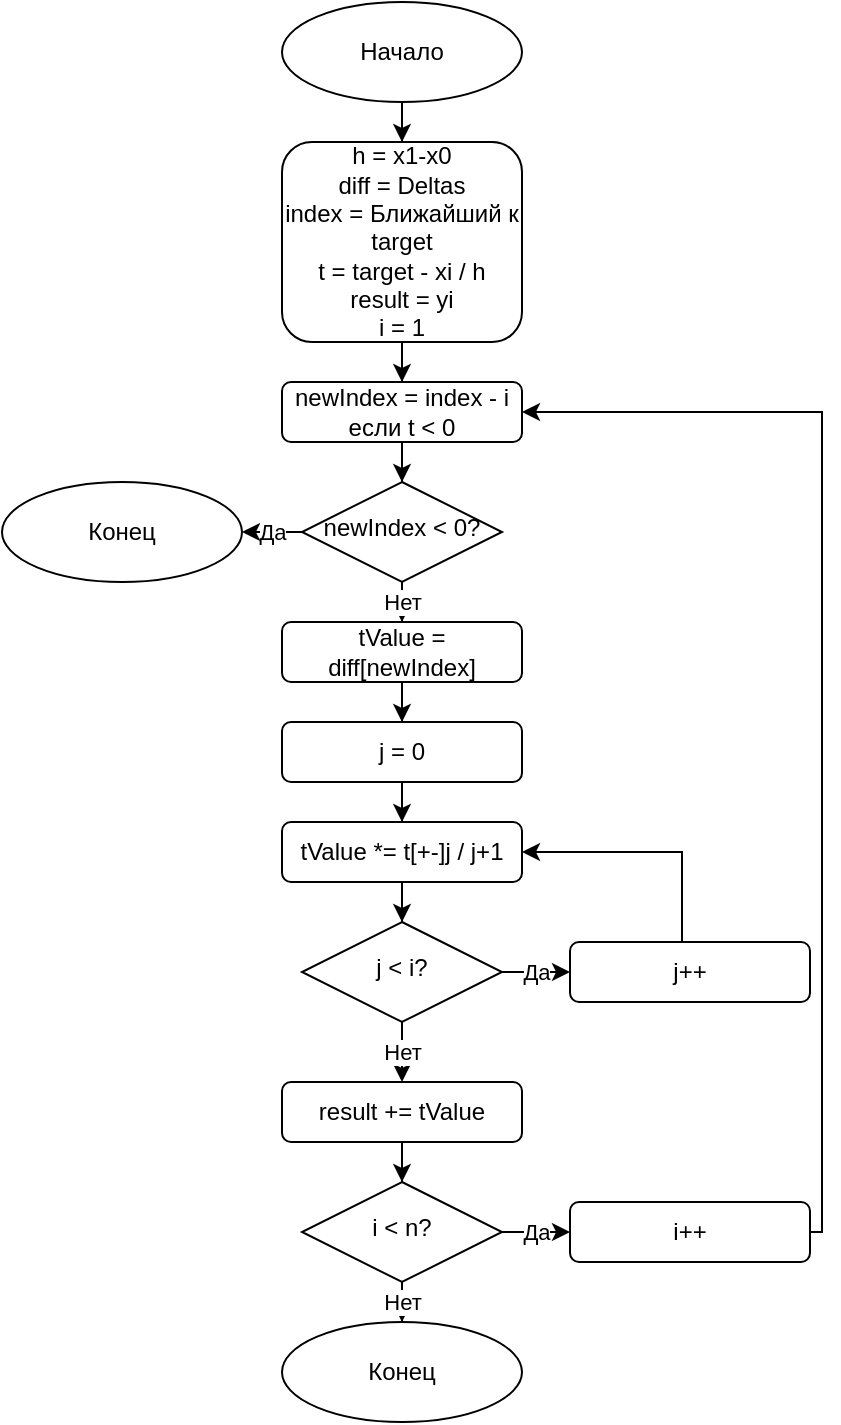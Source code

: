 <mxfile version="24.0.4" type="device">
  <diagram id="C5RBs43oDa-KdzZeNtuy" name="Page-1">
    <mxGraphModel dx="819" dy="505" grid="1" gridSize="10" guides="1" tooltips="1" connect="1" arrows="1" fold="1" page="1" pageScale="1" pageWidth="827" pageHeight="1169" math="0" shadow="0">
      <root>
        <mxCell id="WIyWlLk6GJQsqaUBKTNV-0" />
        <mxCell id="WIyWlLk6GJQsqaUBKTNV-1" parent="WIyWlLk6GJQsqaUBKTNV-0" />
        <mxCell id="u7wEtXLEIsoXLm5_NyUz-38" value="Да" style="edgeStyle=orthogonalEdgeStyle;rounded=0;orthogonalLoop=1;jettySize=auto;html=1;entryX=0;entryY=0.5;entryDx=0;entryDy=0;" edge="1" parent="WIyWlLk6GJQsqaUBKTNV-1" source="WIyWlLk6GJQsqaUBKTNV-6" target="u7wEtXLEIsoXLm5_NyUz-37">
          <mxGeometry relative="1" as="geometry" />
        </mxCell>
        <mxCell id="u7wEtXLEIsoXLm5_NyUz-41" value="Нет" style="edgeStyle=orthogonalEdgeStyle;rounded=0;orthogonalLoop=1;jettySize=auto;html=1;entryX=0.5;entryY=0;entryDx=0;entryDy=0;" edge="1" parent="WIyWlLk6GJQsqaUBKTNV-1" source="WIyWlLk6GJQsqaUBKTNV-6" target="u7wEtXLEIsoXLm5_NyUz-40">
          <mxGeometry relative="1" as="geometry" />
        </mxCell>
        <mxCell id="WIyWlLk6GJQsqaUBKTNV-6" value="j &amp;lt; i?" style="rhombus;whiteSpace=wrap;html=1;shadow=0;fontFamily=Helvetica;fontSize=12;align=center;strokeWidth=1;spacing=6;spacingTop=-4;" parent="WIyWlLk6GJQsqaUBKTNV-1" vertex="1">
          <mxGeometry x="160" y="490" width="100" height="50" as="geometry" />
        </mxCell>
        <mxCell id="u7wEtXLEIsoXLm5_NyUz-54" style="edgeStyle=orthogonalEdgeStyle;rounded=0;orthogonalLoop=1;jettySize=auto;html=1;entryX=0.5;entryY=0;entryDx=0;entryDy=0;" edge="1" parent="WIyWlLk6GJQsqaUBKTNV-1" source="u7wEtXLEIsoXLm5_NyUz-0" target="u7wEtXLEIsoXLm5_NyUz-50">
          <mxGeometry relative="1" as="geometry" />
        </mxCell>
        <mxCell id="u7wEtXLEIsoXLm5_NyUz-0" value="Начало" style="ellipse;whiteSpace=wrap;html=1;" vertex="1" parent="WIyWlLk6GJQsqaUBKTNV-1">
          <mxGeometry x="150" y="30" width="120" height="50" as="geometry" />
        </mxCell>
        <mxCell id="u7wEtXLEIsoXLm5_NyUz-32" style="edgeStyle=orthogonalEdgeStyle;rounded=0;orthogonalLoop=1;jettySize=auto;html=1;entryX=0.5;entryY=0;entryDx=0;entryDy=0;" edge="1" parent="WIyWlLk6GJQsqaUBKTNV-1" source="u7wEtXLEIsoXLm5_NyUz-29" target="u7wEtXLEIsoXLm5_NyUz-30">
          <mxGeometry relative="1" as="geometry" />
        </mxCell>
        <mxCell id="u7wEtXLEIsoXLm5_NyUz-29" value="tValue = diff[newIndex]" style="rounded=1;whiteSpace=wrap;html=1;" vertex="1" parent="WIyWlLk6GJQsqaUBKTNV-1">
          <mxGeometry x="150" y="340" width="120" height="30" as="geometry" />
        </mxCell>
        <mxCell id="u7wEtXLEIsoXLm5_NyUz-34" style="edgeStyle=orthogonalEdgeStyle;rounded=0;orthogonalLoop=1;jettySize=auto;html=1;entryX=0.5;entryY=0;entryDx=0;entryDy=0;" edge="1" parent="WIyWlLk6GJQsqaUBKTNV-1" source="u7wEtXLEIsoXLm5_NyUz-30" target="u7wEtXLEIsoXLm5_NyUz-33">
          <mxGeometry relative="1" as="geometry" />
        </mxCell>
        <mxCell id="u7wEtXLEIsoXLm5_NyUz-30" value="j = 0" style="rounded=1;whiteSpace=wrap;html=1;" vertex="1" parent="WIyWlLk6GJQsqaUBKTNV-1">
          <mxGeometry x="150" y="390" width="120" height="30" as="geometry" />
        </mxCell>
        <mxCell id="u7wEtXLEIsoXLm5_NyUz-36" style="edgeStyle=orthogonalEdgeStyle;rounded=0;orthogonalLoop=1;jettySize=auto;html=1;entryX=0.5;entryY=0;entryDx=0;entryDy=0;" edge="1" parent="WIyWlLk6GJQsqaUBKTNV-1" source="u7wEtXLEIsoXLm5_NyUz-33" target="WIyWlLk6GJQsqaUBKTNV-6">
          <mxGeometry relative="1" as="geometry" />
        </mxCell>
        <mxCell id="u7wEtXLEIsoXLm5_NyUz-33" value="tValue *= t[+-]j / j+1" style="rounded=1;whiteSpace=wrap;html=1;" vertex="1" parent="WIyWlLk6GJQsqaUBKTNV-1">
          <mxGeometry x="150" y="440" width="120" height="30" as="geometry" />
        </mxCell>
        <mxCell id="u7wEtXLEIsoXLm5_NyUz-39" style="edgeStyle=orthogonalEdgeStyle;rounded=0;orthogonalLoop=1;jettySize=auto;html=1;entryX=1;entryY=0.5;entryDx=0;entryDy=0;" edge="1" parent="WIyWlLk6GJQsqaUBKTNV-1" source="u7wEtXLEIsoXLm5_NyUz-37" target="u7wEtXLEIsoXLm5_NyUz-33">
          <mxGeometry relative="1" as="geometry">
            <Array as="points">
              <mxPoint x="350" y="455" />
            </Array>
          </mxGeometry>
        </mxCell>
        <mxCell id="u7wEtXLEIsoXLm5_NyUz-37" value="j++" style="rounded=1;whiteSpace=wrap;html=1;" vertex="1" parent="WIyWlLk6GJQsqaUBKTNV-1">
          <mxGeometry x="294" y="500" width="120" height="30" as="geometry" />
        </mxCell>
        <mxCell id="u7wEtXLEIsoXLm5_NyUz-45" style="edgeStyle=orthogonalEdgeStyle;rounded=0;orthogonalLoop=1;jettySize=auto;html=1;entryX=0.5;entryY=0;entryDx=0;entryDy=0;" edge="1" parent="WIyWlLk6GJQsqaUBKTNV-1" source="u7wEtXLEIsoXLm5_NyUz-40" target="u7wEtXLEIsoXLm5_NyUz-42">
          <mxGeometry relative="1" as="geometry" />
        </mxCell>
        <mxCell id="u7wEtXLEIsoXLm5_NyUz-40" value="result += tValue" style="rounded=1;whiteSpace=wrap;html=1;" vertex="1" parent="WIyWlLk6GJQsqaUBKTNV-1">
          <mxGeometry x="150" y="570" width="120" height="30" as="geometry" />
        </mxCell>
        <mxCell id="u7wEtXLEIsoXLm5_NyUz-46" value="Да" style="edgeStyle=orthogonalEdgeStyle;rounded=0;orthogonalLoop=1;jettySize=auto;html=1;entryX=0;entryY=0.5;entryDx=0;entryDy=0;" edge="1" parent="WIyWlLk6GJQsqaUBKTNV-1" source="u7wEtXLEIsoXLm5_NyUz-42" target="u7wEtXLEIsoXLm5_NyUz-43">
          <mxGeometry relative="1" as="geometry" />
        </mxCell>
        <mxCell id="u7wEtXLEIsoXLm5_NyUz-49" value="Нет" style="edgeStyle=orthogonalEdgeStyle;rounded=0;orthogonalLoop=1;jettySize=auto;html=1;entryX=0.5;entryY=0;entryDx=0;entryDy=0;" edge="1" parent="WIyWlLk6GJQsqaUBKTNV-1" source="u7wEtXLEIsoXLm5_NyUz-42" target="u7wEtXLEIsoXLm5_NyUz-48">
          <mxGeometry relative="1" as="geometry" />
        </mxCell>
        <mxCell id="u7wEtXLEIsoXLm5_NyUz-42" value="i &amp;lt; n?" style="rhombus;whiteSpace=wrap;html=1;shadow=0;fontFamily=Helvetica;fontSize=12;align=center;strokeWidth=1;spacing=6;spacingTop=-4;" vertex="1" parent="WIyWlLk6GJQsqaUBKTNV-1">
          <mxGeometry x="160" y="620" width="100" height="50" as="geometry" />
        </mxCell>
        <mxCell id="u7wEtXLEIsoXLm5_NyUz-60" style="edgeStyle=orthogonalEdgeStyle;rounded=0;orthogonalLoop=1;jettySize=auto;html=1;entryX=1;entryY=0.5;entryDx=0;entryDy=0;" edge="1" parent="WIyWlLk6GJQsqaUBKTNV-1" source="u7wEtXLEIsoXLm5_NyUz-43" target="u7wEtXLEIsoXLm5_NyUz-52">
          <mxGeometry relative="1" as="geometry">
            <Array as="points">
              <mxPoint x="420" y="645" />
              <mxPoint x="420" y="235" />
            </Array>
          </mxGeometry>
        </mxCell>
        <mxCell id="u7wEtXLEIsoXLm5_NyUz-43" value="i++" style="rounded=1;whiteSpace=wrap;html=1;" vertex="1" parent="WIyWlLk6GJQsqaUBKTNV-1">
          <mxGeometry x="294" y="630" width="120" height="30" as="geometry" />
        </mxCell>
        <mxCell id="u7wEtXLEIsoXLm5_NyUz-48" value="Конец" style="ellipse;whiteSpace=wrap;html=1;" vertex="1" parent="WIyWlLk6GJQsqaUBKTNV-1">
          <mxGeometry x="150" y="690" width="120" height="50" as="geometry" />
        </mxCell>
        <mxCell id="u7wEtXLEIsoXLm5_NyUz-55" style="edgeStyle=orthogonalEdgeStyle;rounded=0;orthogonalLoop=1;jettySize=auto;html=1;entryX=0.5;entryY=0;entryDx=0;entryDy=0;" edge="1" parent="WIyWlLk6GJQsqaUBKTNV-1" source="u7wEtXLEIsoXLm5_NyUz-50" target="u7wEtXLEIsoXLm5_NyUz-52">
          <mxGeometry relative="1" as="geometry" />
        </mxCell>
        <mxCell id="u7wEtXLEIsoXLm5_NyUz-50" value="h = x1-x0&lt;div&gt;diff = Deltas&lt;/div&gt;&lt;div&gt;index = Ближайший к target&lt;/div&gt;&lt;div&gt;t = target - xi / h&lt;/div&gt;&lt;div&gt;result = yi&lt;/div&gt;&lt;div&gt;i = 1&lt;/div&gt;" style="rounded=1;whiteSpace=wrap;html=1;" vertex="1" parent="WIyWlLk6GJQsqaUBKTNV-1">
          <mxGeometry x="150" y="100" width="120" height="100" as="geometry" />
        </mxCell>
        <mxCell id="u7wEtXLEIsoXLm5_NyUz-56" style="edgeStyle=orthogonalEdgeStyle;rounded=0;orthogonalLoop=1;jettySize=auto;html=1;entryX=0.5;entryY=0;entryDx=0;entryDy=0;" edge="1" parent="WIyWlLk6GJQsqaUBKTNV-1" source="u7wEtXLEIsoXLm5_NyUz-52" target="u7wEtXLEIsoXLm5_NyUz-53">
          <mxGeometry relative="1" as="geometry" />
        </mxCell>
        <mxCell id="u7wEtXLEIsoXLm5_NyUz-52" value="newIndex = index - i если t &amp;lt; 0" style="rounded=1;whiteSpace=wrap;html=1;" vertex="1" parent="WIyWlLk6GJQsqaUBKTNV-1">
          <mxGeometry x="150" y="220" width="120" height="30" as="geometry" />
        </mxCell>
        <mxCell id="u7wEtXLEIsoXLm5_NyUz-58" value="Да" style="edgeStyle=orthogonalEdgeStyle;rounded=0;orthogonalLoop=1;jettySize=auto;html=1;entryX=1;entryY=0.5;entryDx=0;entryDy=0;" edge="1" parent="WIyWlLk6GJQsqaUBKTNV-1" source="u7wEtXLEIsoXLm5_NyUz-53" target="u7wEtXLEIsoXLm5_NyUz-57">
          <mxGeometry relative="1" as="geometry" />
        </mxCell>
        <mxCell id="u7wEtXLEIsoXLm5_NyUz-59" value="Нет" style="edgeStyle=orthogonalEdgeStyle;rounded=0;orthogonalLoop=1;jettySize=auto;html=1;entryX=0.5;entryY=0;entryDx=0;entryDy=0;" edge="1" parent="WIyWlLk6GJQsqaUBKTNV-1" source="u7wEtXLEIsoXLm5_NyUz-53" target="u7wEtXLEIsoXLm5_NyUz-29">
          <mxGeometry relative="1" as="geometry" />
        </mxCell>
        <mxCell id="u7wEtXLEIsoXLm5_NyUz-53" value="newIndex &amp;lt; 0?" style="rhombus;whiteSpace=wrap;html=1;shadow=0;fontFamily=Helvetica;fontSize=12;align=center;strokeWidth=1;spacing=6;spacingTop=-4;" vertex="1" parent="WIyWlLk6GJQsqaUBKTNV-1">
          <mxGeometry x="160" y="270" width="100" height="50" as="geometry" />
        </mxCell>
        <mxCell id="u7wEtXLEIsoXLm5_NyUz-57" value="Конец" style="ellipse;whiteSpace=wrap;html=1;" vertex="1" parent="WIyWlLk6GJQsqaUBKTNV-1">
          <mxGeometry x="10" y="270" width="120" height="50" as="geometry" />
        </mxCell>
      </root>
    </mxGraphModel>
  </diagram>
</mxfile>
